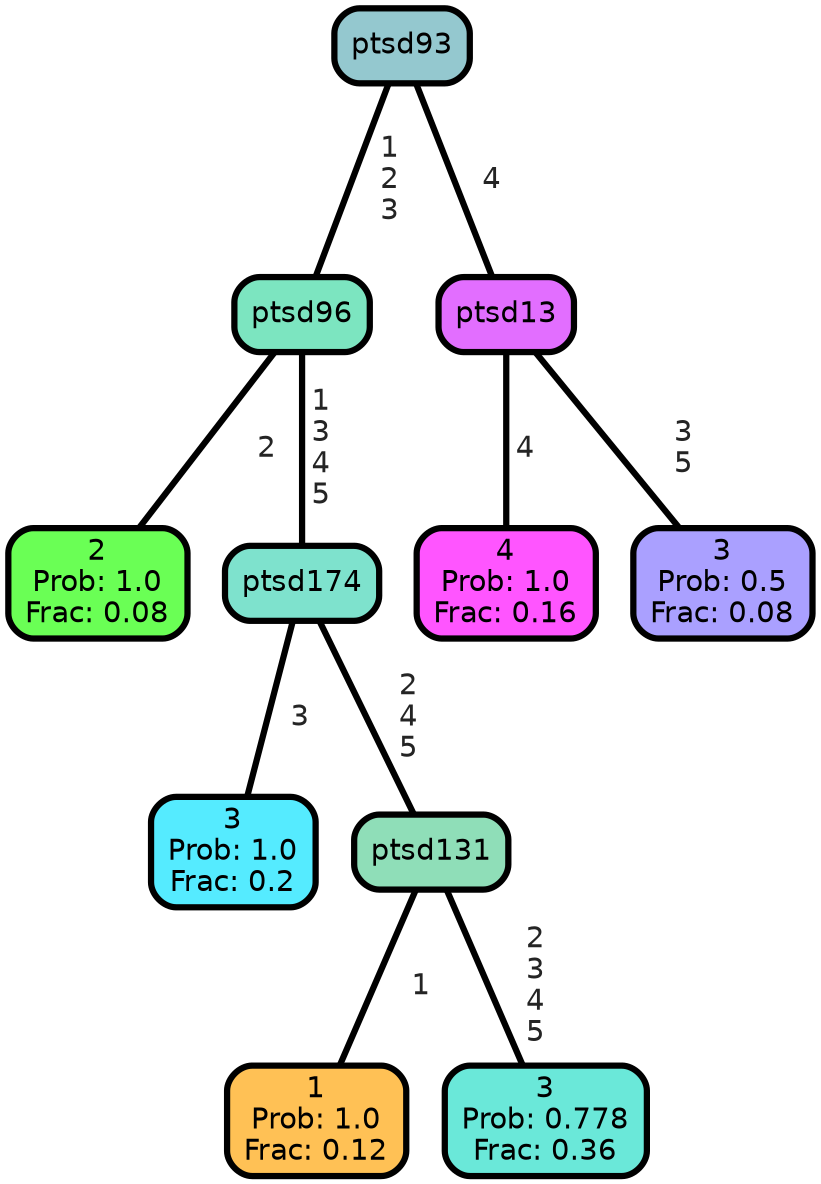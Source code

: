 graph Tree {
node [shape=box, style="filled, rounded",color="black",penwidth="3",fontcolor="black",                 fontname=helvetica] ;
graph [ranksep="0 equally", splines=straight,                 bgcolor=transparent, dpi=200] ;
edge [fontname=helvetica, fontweight=bold,fontcolor=grey14,color=black] ;
0 [label="2
Prob: 1.0
Frac: 0.08", fillcolor="#6aff55"] ;
1 [label="ptsd96", fillcolor="#7ce5c0"] ;
2 [label="3
Prob: 1.0
Frac: 0.2", fillcolor="#55ebff"] ;
3 [label="ptsd174", fillcolor="#7ee2cd"] ;
4 [label="1
Prob: 1.0
Frac: 0.12", fillcolor="#ffc155"] ;
5 [label="ptsd131", fillcolor="#8fdeb8"] ;
6 [label="3
Prob: 0.778
Frac: 0.36", fillcolor="#6ae8d9"] ;
7 [label="ptsd93", fillcolor="#94c8cf"] ;
8 [label="4
Prob: 1.0
Frac: 0.16", fillcolor="#ff55ff"] ;
9 [label="ptsd13", fillcolor="#e26eff"] ;
10 [label="3
Prob: 0.5
Frac: 0.08", fillcolor="#aaa0ff"] ;
1 -- 0 [label=" 2",penwidth=3] ;
1 -- 3 [label=" 1\n 3\n 4\n 5",penwidth=3] ;
3 -- 2 [label=" 3",penwidth=3] ;
3 -- 5 [label=" 2\n 4\n 5",penwidth=3] ;
5 -- 4 [label=" 1",penwidth=3] ;
5 -- 6 [label=" 2\n 3\n 4\n 5",penwidth=3] ;
7 -- 1 [label=" 1\n 2\n 3",penwidth=3] ;
7 -- 9 [label=" 4",penwidth=3] ;
9 -- 8 [label=" 4",penwidth=3] ;
9 -- 10 [label=" 3\n 5",penwidth=3] ;
{rank = same;}}